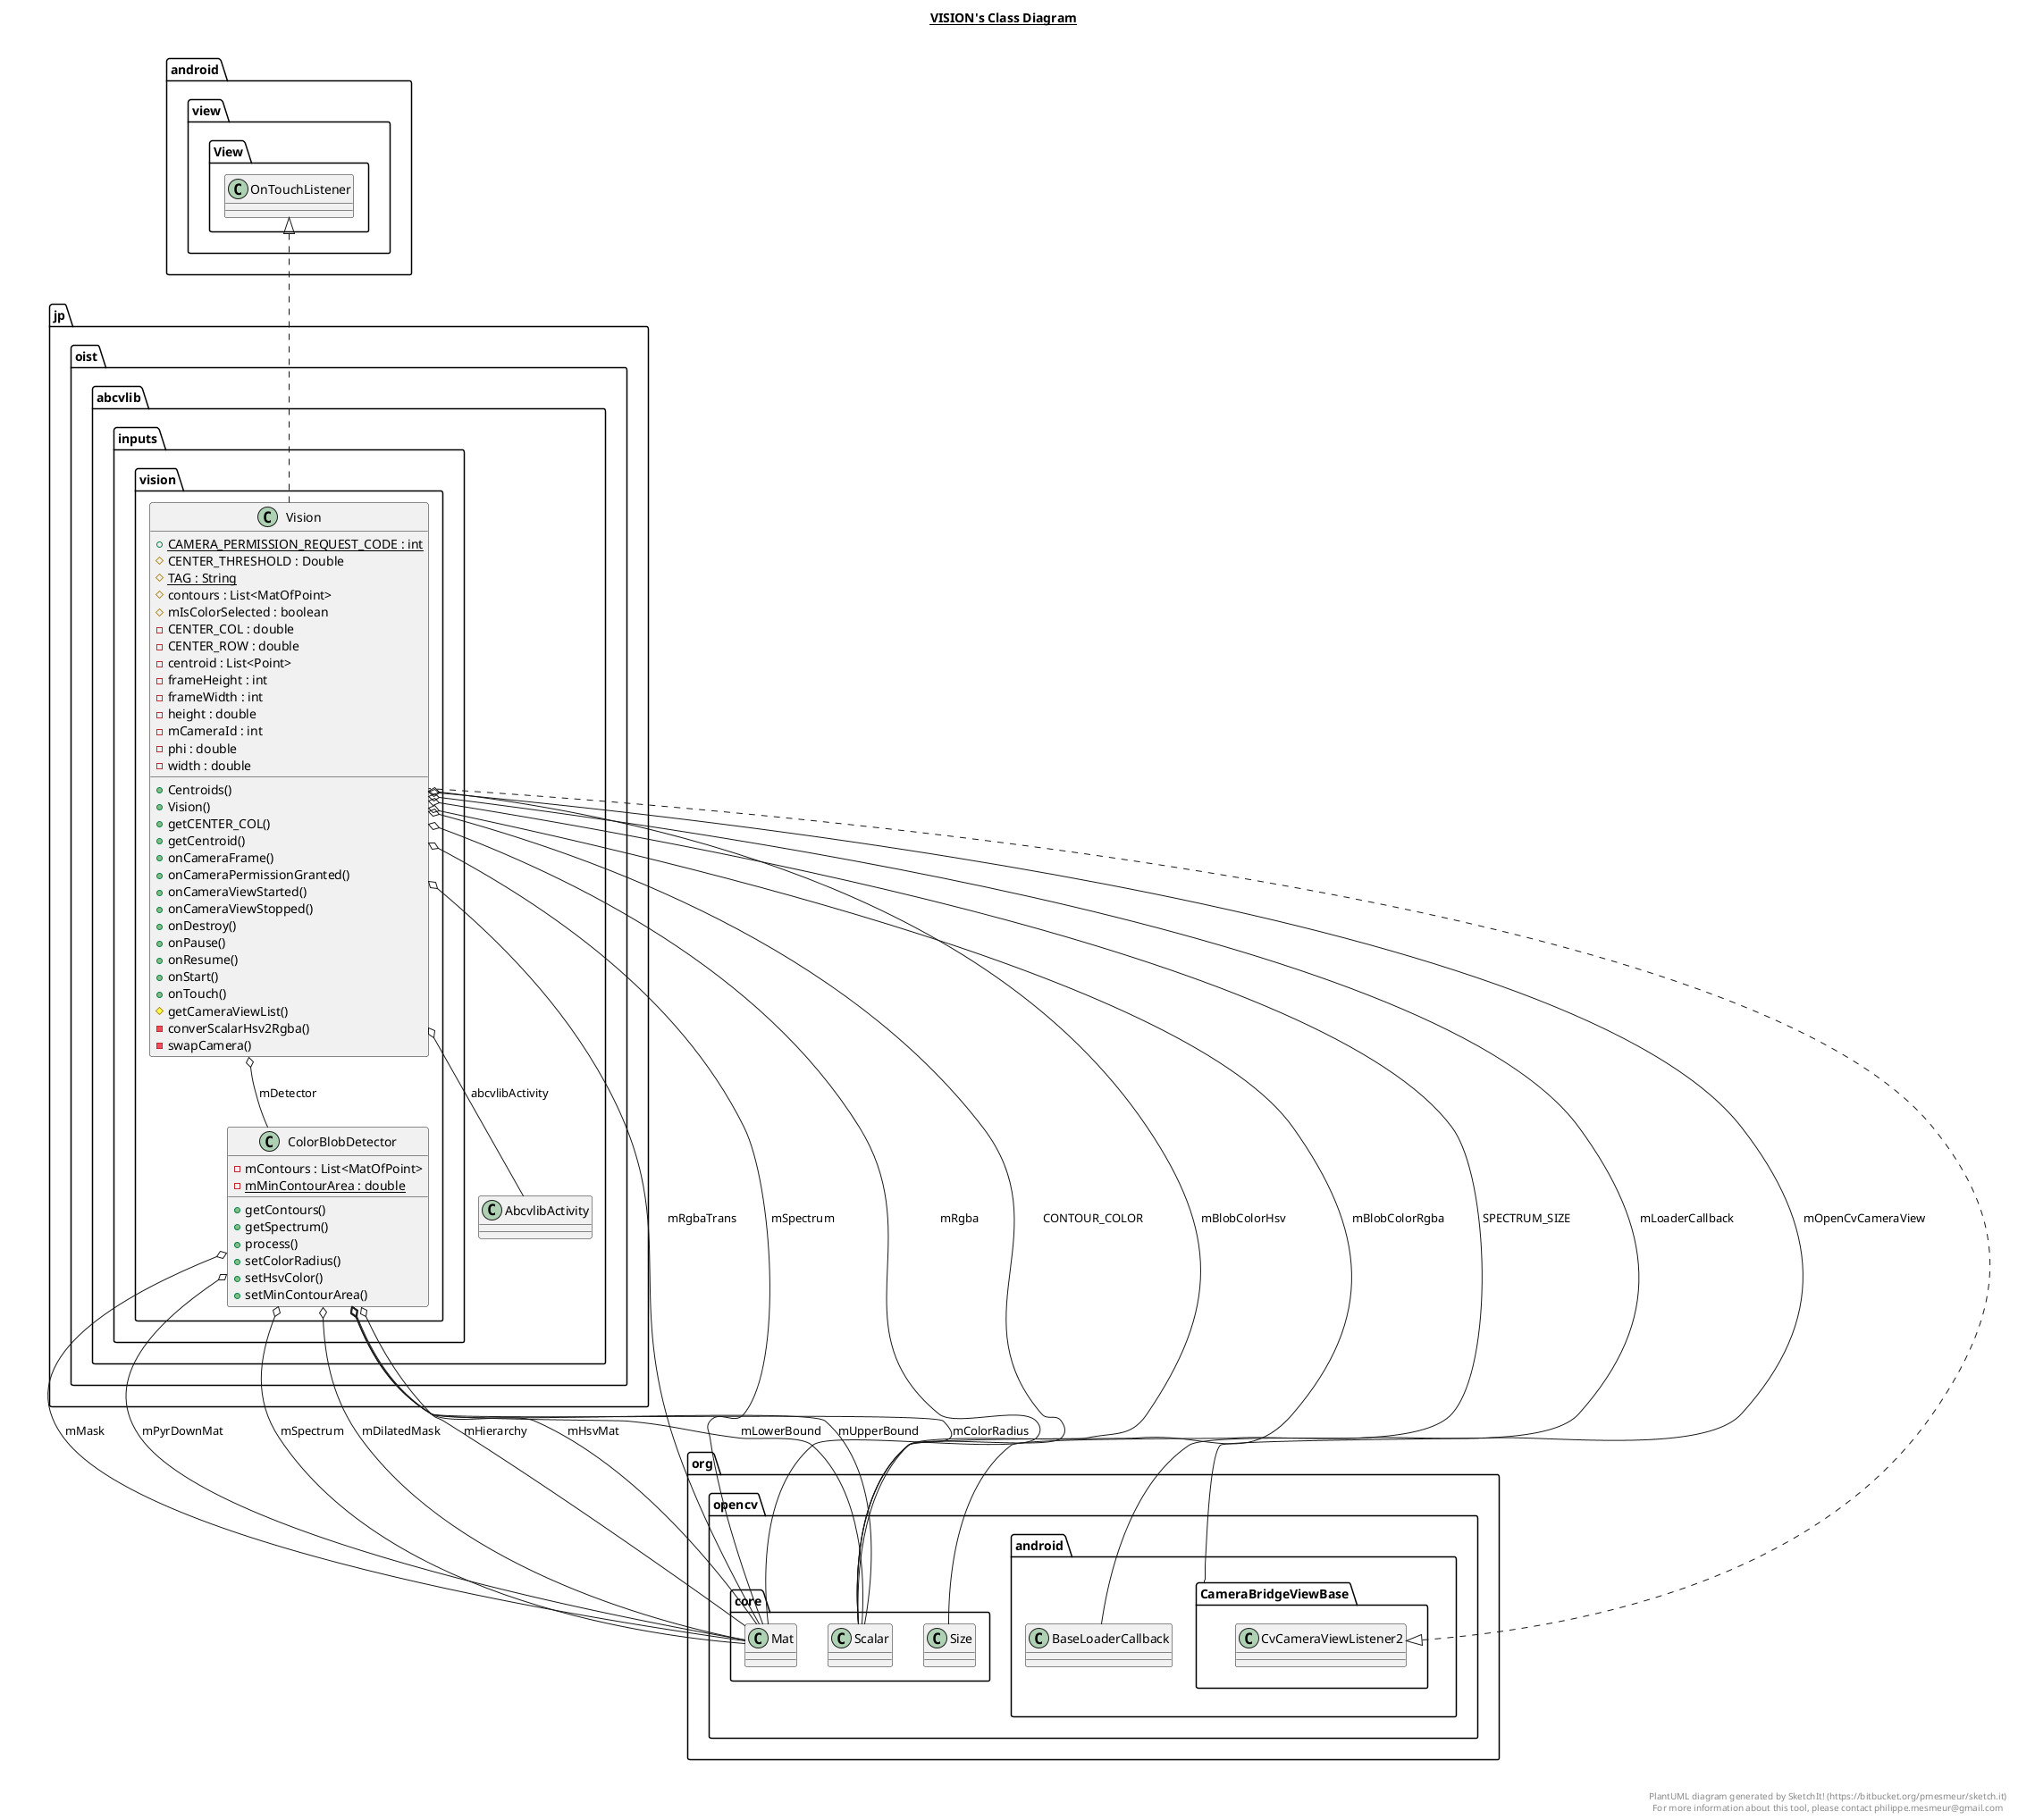 @startuml

title __VISION's Class Diagram__\n

  namespace jp.oist.abcvlib {
    namespace inputs {
      namespace vision {
        class jp.oist.abcvlib.inputs.vision.ColorBlobDetector {
            - mContours : List<MatOfPoint>
            {static} - mMinContourArea : double
            + getContours()
            + getSpectrum()
            + process()
            + setColorRadius()
            + setHsvColor()
            + setMinContourArea()
        }
      }
    }
  }
  

  namespace jp.oist.abcvlib {
    namespace inputs {
      namespace vision {
        class jp.oist.abcvlib.inputs.vision.Vision {
            {static} + CAMERA_PERMISSION_REQUEST_CODE : int
            # CENTER_THRESHOLD : Double
            {static} # TAG : String
            # contours : List<MatOfPoint>
            # mIsColorSelected : boolean
            - CENTER_COL : double
            - CENTER_ROW : double
            - centroid : List<Point>
            - frameHeight : int
            - frameWidth : int
            - height : double
            - mCameraId : int
            - phi : double
            - width : double
            + Centroids()
            + Vision()
            + getCENTER_COL()
            + getCentroid()
            + onCameraFrame()
            + onCameraPermissionGranted()
            + onCameraViewStarted()
            + onCameraViewStopped()
            + onDestroy()
            + onPause()
            + onResume()
            + onStart()
            + onTouch()
            # getCameraViewList()
            - converScalarHsv2Rgba()
            - swapCamera()
        }
      }
    }
  }
  

  jp.oist.abcvlib.inputs.vision.ColorBlobDetector o-- org.opencv.core.Mat : mDilatedMask
  jp.oist.abcvlib.inputs.vision.ColorBlobDetector o-- org.opencv.core.Mat : mHierarchy
  jp.oist.abcvlib.inputs.vision.ColorBlobDetector o-- org.opencv.core.Mat : mHsvMat
  jp.oist.abcvlib.inputs.vision.ColorBlobDetector o-- org.opencv.core.Mat : mMask
  jp.oist.abcvlib.inputs.vision.ColorBlobDetector o-- org.opencv.core.Mat : mPyrDownMat
  jp.oist.abcvlib.inputs.vision.ColorBlobDetector o-- org.opencv.core.Scalar : mColorRadius
  jp.oist.abcvlib.inputs.vision.ColorBlobDetector o-- org.opencv.core.Scalar : mLowerBound
  jp.oist.abcvlib.inputs.vision.ColorBlobDetector o-- org.opencv.core.Mat : mSpectrum
  jp.oist.abcvlib.inputs.vision.ColorBlobDetector o-- org.opencv.core.Scalar : mUpperBound
  jp.oist.abcvlib.inputs.vision.Vision .up.|> android.view.View.OnTouchListener
  jp.oist.abcvlib.inputs.vision.Vision .up.|> org.opencv.android.CameraBridgeViewBase.CvCameraViewListener2
  jp.oist.abcvlib.inputs.vision.Vision o-- org.opencv.android.CameraBridgeViewBase : mOpenCvCameraView
  jp.oist.abcvlib.inputs.vision.Vision o-- org.opencv.core.Mat : mRgba
  jp.oist.abcvlib.inputs.vision.Vision o-- org.opencv.core.Mat : mRgbaTrans
  jp.oist.abcvlib.inputs.vision.Vision o-- org.opencv.core.Scalar : CONTOUR_COLOR
  jp.oist.abcvlib.inputs.vision.Vision o-- org.opencv.core.Size : SPECTRUM_SIZE
  jp.oist.abcvlib.inputs.vision.Vision o-- org.opencv.core.Scalar : mBlobColorHsv
  jp.oist.abcvlib.inputs.vision.Vision o-- org.opencv.core.Scalar : mBlobColorRgba
  jp.oist.abcvlib.inputs.vision.Vision o-- jp.oist.abcvlib.inputs.vision.ColorBlobDetector : mDetector
  jp.oist.abcvlib.inputs.vision.Vision o-- org.opencv.core.Mat : mSpectrum
  jp.oist.abcvlib.inputs.vision.Vision o-- jp.oist.abcvlib.AbcvlibActivity : abcvlibActivity
  jp.oist.abcvlib.inputs.vision.Vision o-- org.opencv.android.BaseLoaderCallback : mLoaderCallback


right footer


PlantUML diagram generated by SketchIt! (https://bitbucket.org/pmesmeur/sketch.it)
For more information about this tool, please contact philippe.mesmeur@gmail.com
endfooter

@enduml
